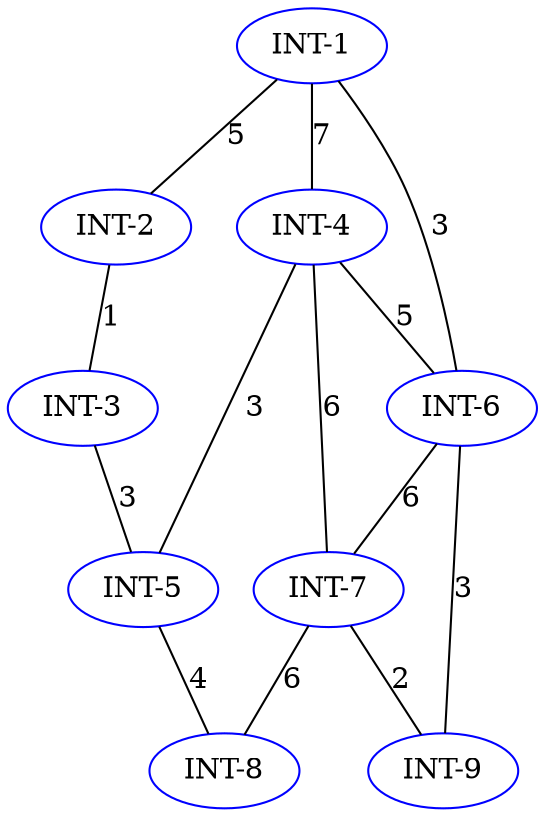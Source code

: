 strict graph G {
  1 [ color="blue" label="INT-1" ];
  2 [ color="blue" label="INT-2" ];
  3 [ color="blue" label="INT-3" ];
  4 [ color="blue" label="INT-4" ];
  5 [ color="blue" label="INT-5" ];
  6 [ color="blue" label="INT-6" ];
  7 [ color="blue" label="INT-7" ];
  8 [ color="blue" label="INT-8" ];
  9 [ color="blue" label="INT-9" ];
  1 -- 6 [ color="black" label="3" ];
  1 -- 2 [ color="black" label="5" ];
  1 -- 4 [ color="black" label="7" ];
  4 -- 7 [ color="black" label="6" ];
  4 -- 5 [ color="black" label="3" ];
  4 -- 6 [ color="black" label="5" ];
  5 -- 8 [ color="black" label="4" ];
  6 -- 9 [ color="black" label="3" ];
  6 -- 7 [ color="black" label="6" ];
  7 -- 8 [ color="black" label="6" ];
  7 -- 9 [ color="black" label="2" ];
  2 -- 3 [ color="black" label="1" ];
  3 -- 5 [ color="black" label="3" ];
}
